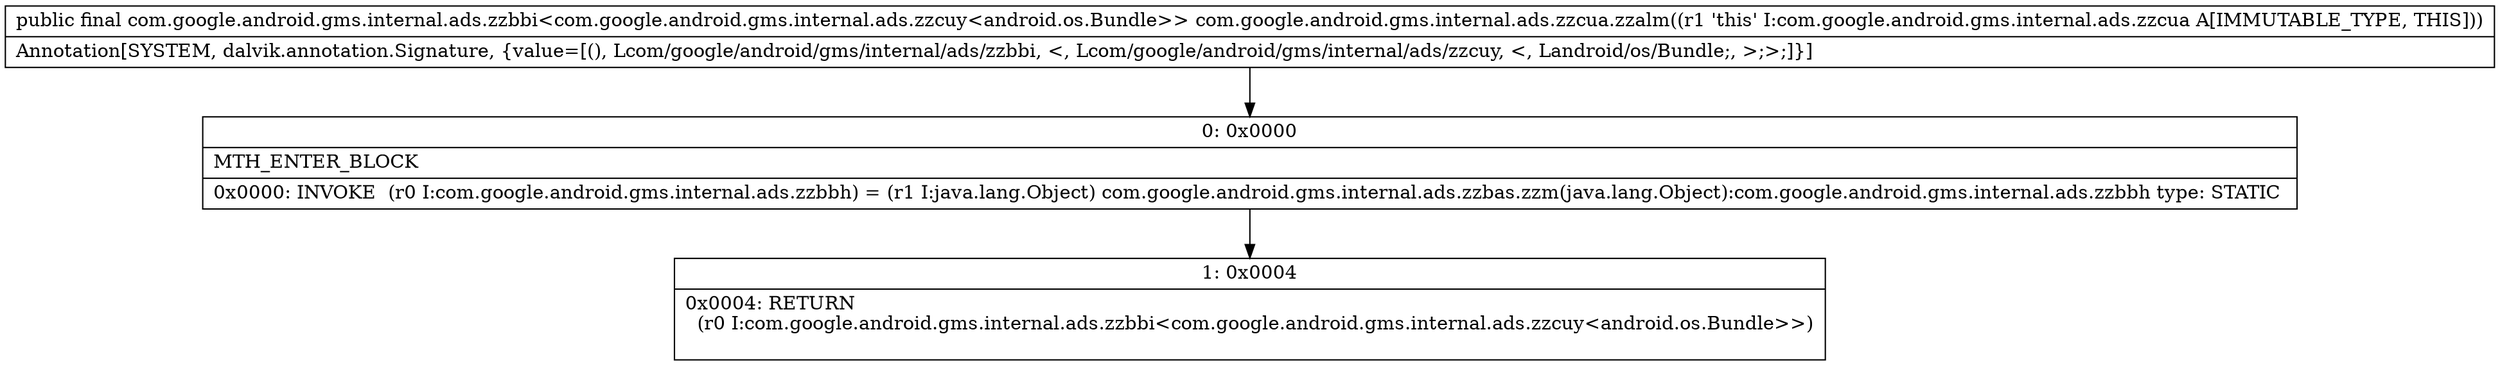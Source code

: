 digraph "CFG forcom.google.android.gms.internal.ads.zzcua.zzalm()Lcom\/google\/android\/gms\/internal\/ads\/zzbbi;" {
Node_0 [shape=record,label="{0\:\ 0x0000|MTH_ENTER_BLOCK\l|0x0000: INVOKE  (r0 I:com.google.android.gms.internal.ads.zzbbh) = (r1 I:java.lang.Object) com.google.android.gms.internal.ads.zzbas.zzm(java.lang.Object):com.google.android.gms.internal.ads.zzbbh type: STATIC \l}"];
Node_1 [shape=record,label="{1\:\ 0x0004|0x0004: RETURN  \l  (r0 I:com.google.android.gms.internal.ads.zzbbi\<com.google.android.gms.internal.ads.zzcuy\<android.os.Bundle\>\>)\l \l}"];
MethodNode[shape=record,label="{public final com.google.android.gms.internal.ads.zzbbi\<com.google.android.gms.internal.ads.zzcuy\<android.os.Bundle\>\> com.google.android.gms.internal.ads.zzcua.zzalm((r1 'this' I:com.google.android.gms.internal.ads.zzcua A[IMMUTABLE_TYPE, THIS]))  | Annotation[SYSTEM, dalvik.annotation.Signature, \{value=[(), Lcom\/google\/android\/gms\/internal\/ads\/zzbbi, \<, Lcom\/google\/android\/gms\/internal\/ads\/zzcuy, \<, Landroid\/os\/Bundle;, \>;\>;]\}]\l}"];
MethodNode -> Node_0;
Node_0 -> Node_1;
}

